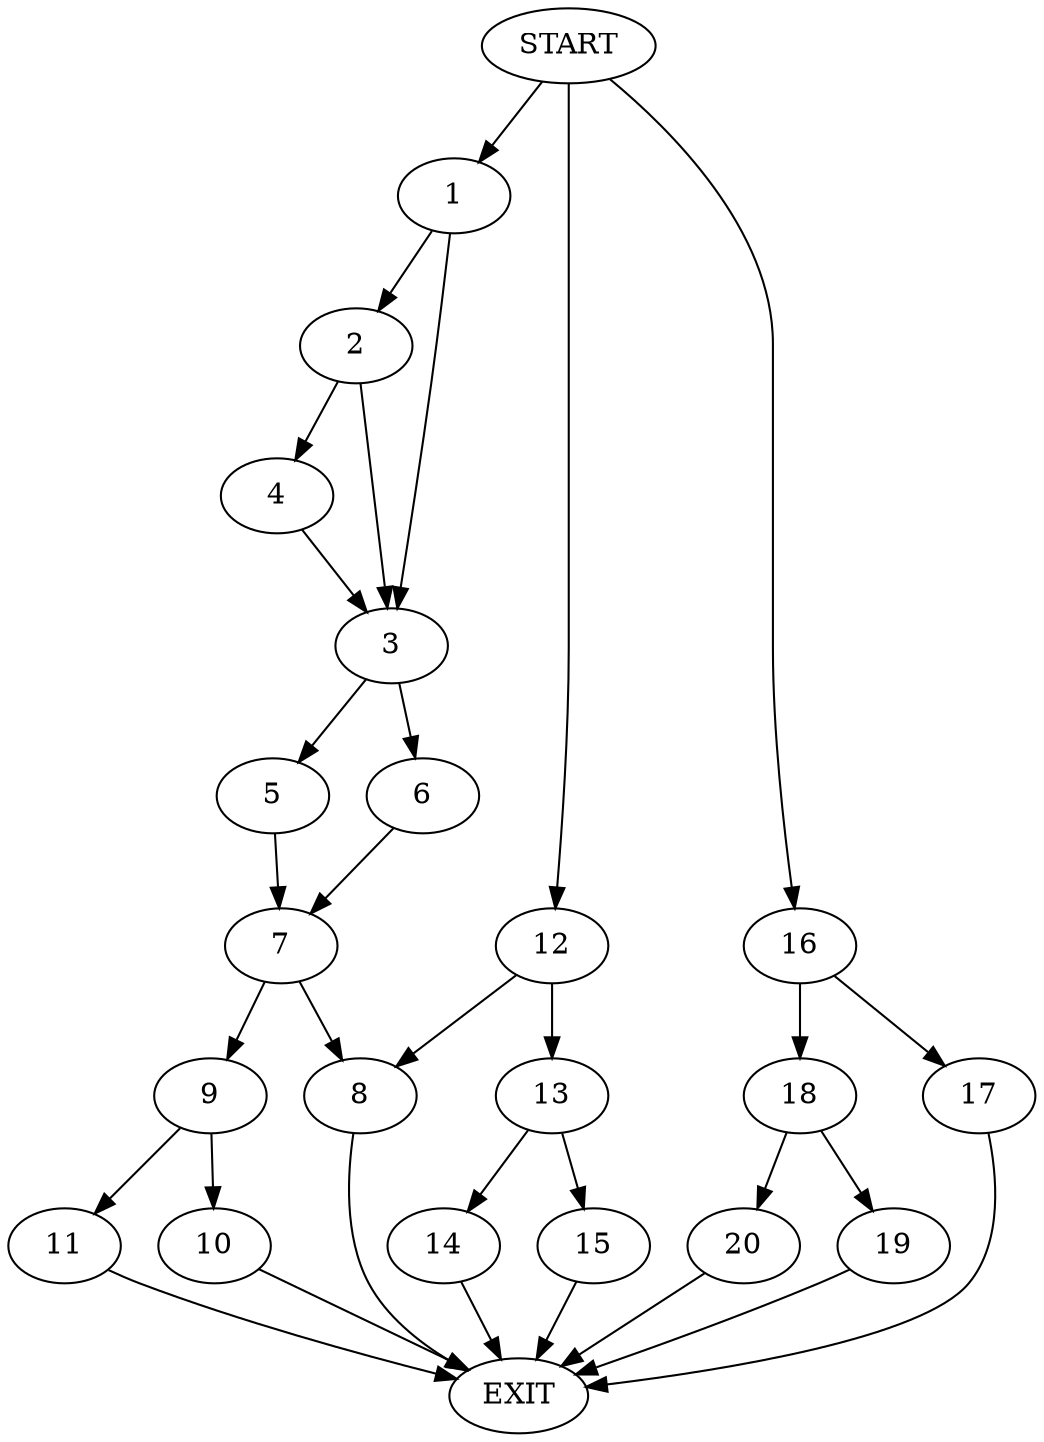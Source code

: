 digraph {
0 [label="START"]
21 [label="EXIT"]
0 -> 1
1 -> 2
1 -> 3
2 -> 4
2 -> 3
3 -> 5
3 -> 6
4 -> 3
6 -> 7
5 -> 7
7 -> 8
7 -> 9
8 -> 21
9 -> 10
9 -> 11
11 -> 21
10 -> 21
0 -> 12
12 -> 8
12 -> 13
13 -> 14
13 -> 15
15 -> 21
14 -> 21
0 -> 16
16 -> 17
16 -> 18
18 -> 19
18 -> 20
17 -> 21
19 -> 21
20 -> 21
}
